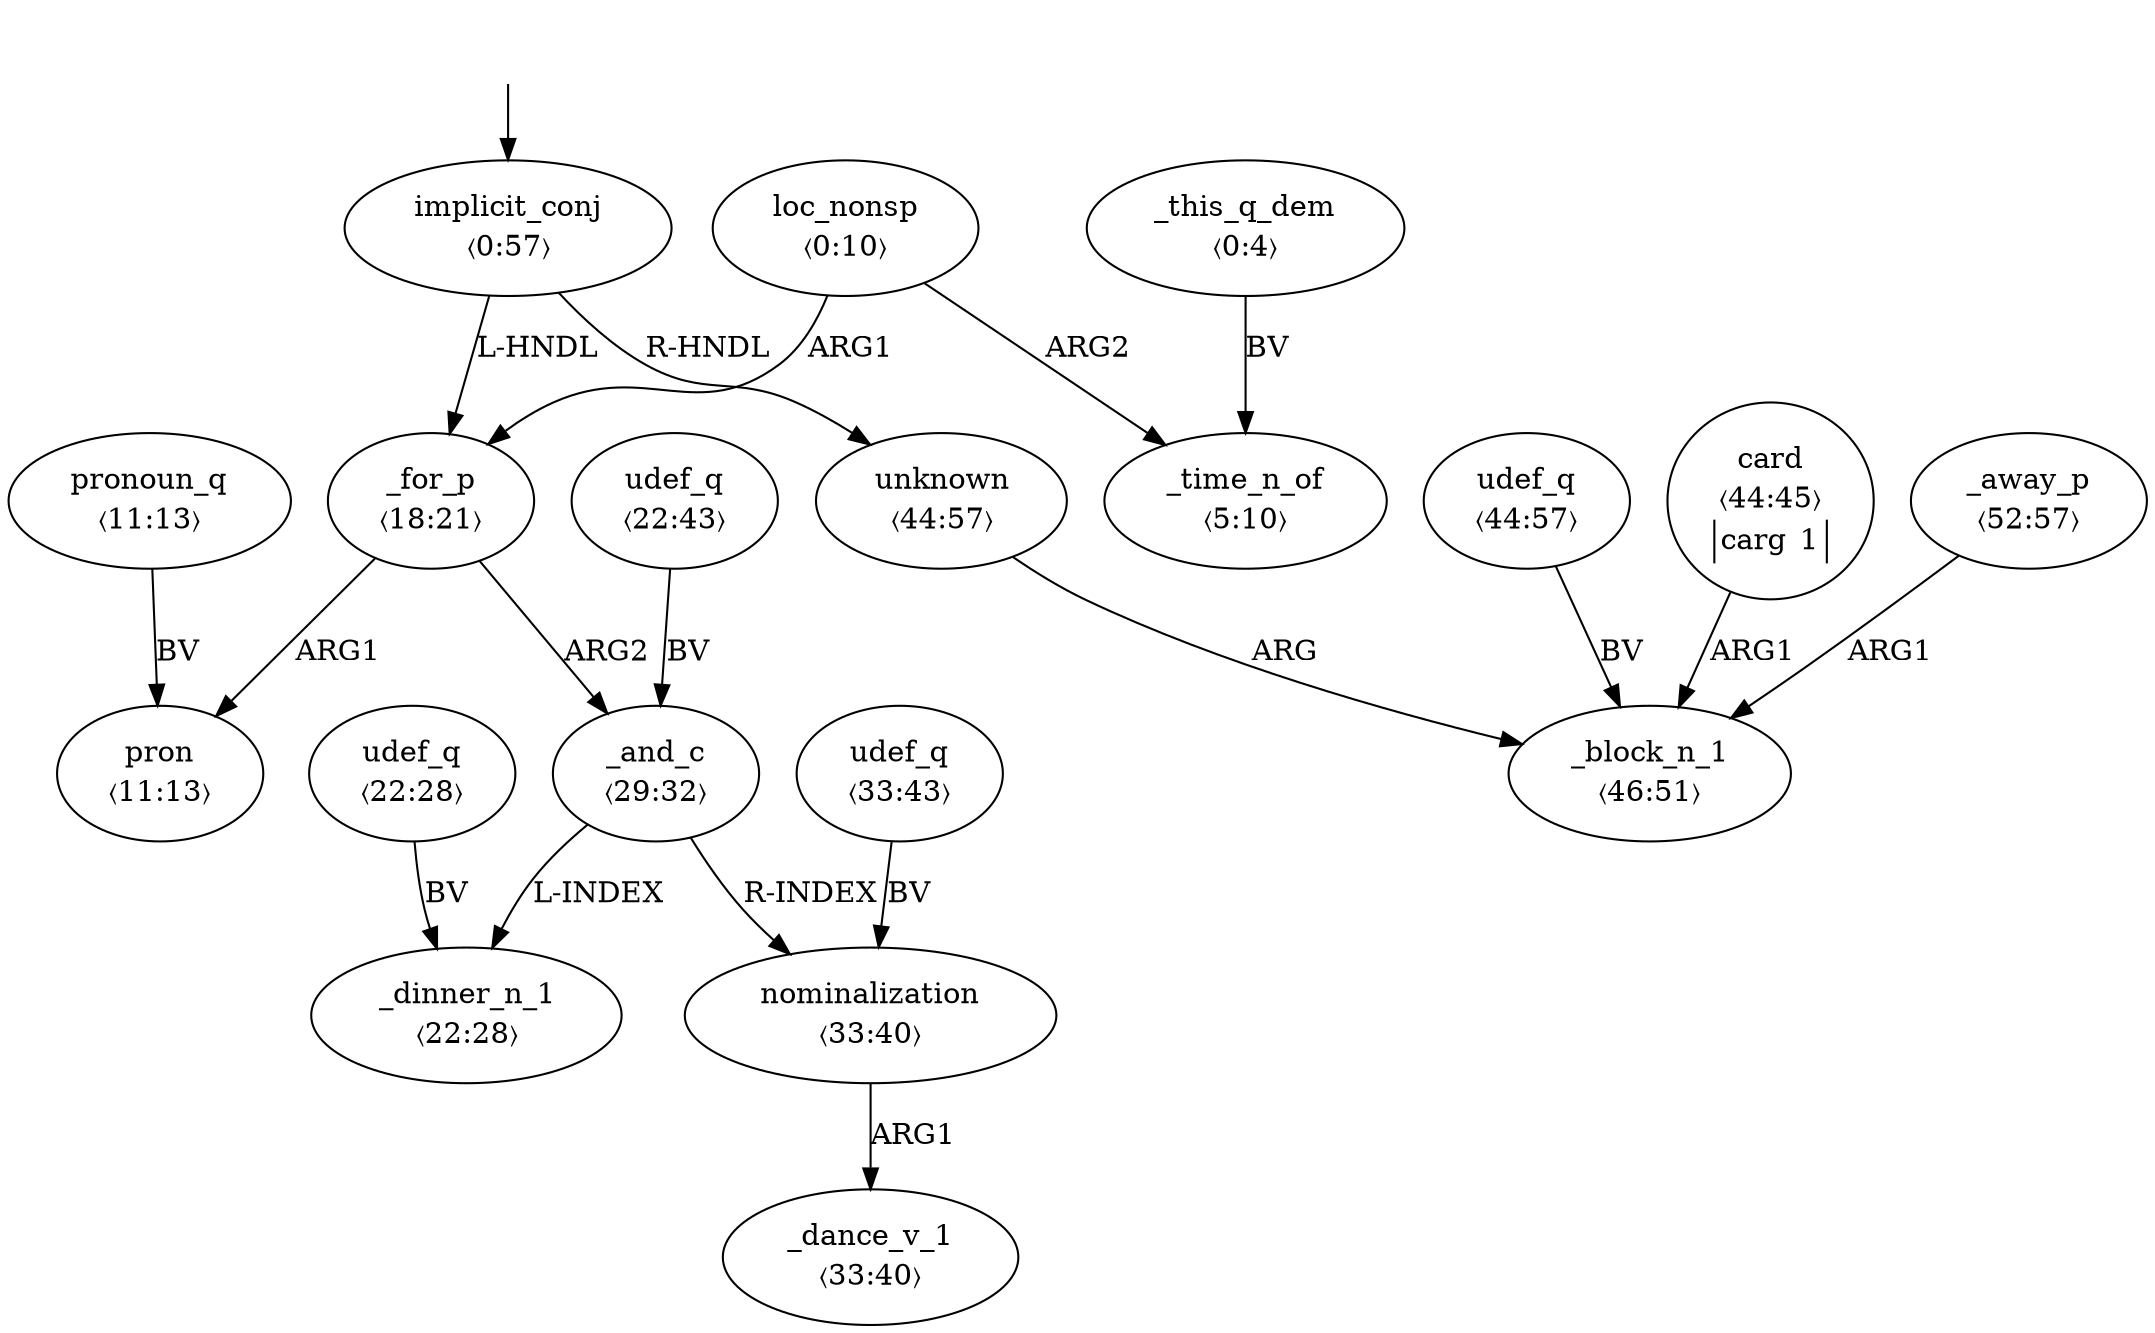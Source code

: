 digraph "20010016" {
  top [ style=invis ];
  top -> 0;
  0 [ label=<<table align="center" border="0" cellspacing="0"><tr><td colspan="2">implicit_conj</td></tr><tr><td colspan="2">〈0:57〉</td></tr></table>> ];
  1 [ label=<<table align="center" border="0" cellspacing="0"><tr><td colspan="2">loc_nonsp</td></tr><tr><td colspan="2">〈0:10〉</td></tr></table>> ];
  2 [ label=<<table align="center" border="0" cellspacing="0"><tr><td colspan="2">_this_q_dem</td></tr><tr><td colspan="2">〈0:4〉</td></tr></table>> ];
  3 [ label=<<table align="center" border="0" cellspacing="0"><tr><td colspan="2">_time_n_of</td></tr><tr><td colspan="2">〈5:10〉</td></tr></table>> ];
  4 [ label=<<table align="center" border="0" cellspacing="0"><tr><td colspan="2">pron</td></tr><tr><td colspan="2">〈11:13〉</td></tr></table>> ];
  5 [ label=<<table align="center" border="0" cellspacing="0"><tr><td colspan="2">pronoun_q</td></tr><tr><td colspan="2">〈11:13〉</td></tr></table>> ];
  6 [ label=<<table align="center" border="0" cellspacing="0"><tr><td colspan="2">_for_p</td></tr><tr><td colspan="2">〈18:21〉</td></tr></table>> ];
  7 [ label=<<table align="center" border="0" cellspacing="0"><tr><td colspan="2">udef_q</td></tr><tr><td colspan="2">〈22:43〉</td></tr></table>> ];
  8 [ label=<<table align="center" border="0" cellspacing="0"><tr><td colspan="2">udef_q</td></tr><tr><td colspan="2">〈22:28〉</td></tr></table>> ];
  9 [ label=<<table align="center" border="0" cellspacing="0"><tr><td colspan="2">_dinner_n_1</td></tr><tr><td colspan="2">〈22:28〉</td></tr></table>> ];
  10 [ label=<<table align="center" border="0" cellspacing="0"><tr><td colspan="2">_and_c</td></tr><tr><td colspan="2">〈29:32〉</td></tr></table>> ];
  11 [ label=<<table align="center" border="0" cellspacing="0"><tr><td colspan="2">udef_q</td></tr><tr><td colspan="2">〈33:43〉</td></tr></table>> ];
  12 [ label=<<table align="center" border="0" cellspacing="0"><tr><td colspan="2">_dance_v_1</td></tr><tr><td colspan="2">〈33:40〉</td></tr></table>> ];
  13 [ label=<<table align="center" border="0" cellspacing="0"><tr><td colspan="2">nominalization</td></tr><tr><td colspan="2">〈33:40〉</td></tr></table>> ];
  14 [ label=<<table align="center" border="0" cellspacing="0"><tr><td colspan="2">unknown</td></tr><tr><td colspan="2">〈44:57〉</td></tr></table>> ];
  15 [ label=<<table align="center" border="0" cellspacing="0"><tr><td colspan="2">udef_q</td></tr><tr><td colspan="2">〈44:57〉</td></tr></table>> ];
  16 [ label=<<table align="center" border="0" cellspacing="0"><tr><td colspan="2">card</td></tr><tr><td colspan="2">〈44:45〉</td></tr><tr><td sides="l" border="1" align="left">carg</td><td sides="r" border="1" align="left">1</td></tr></table>> ];
  17 [ label=<<table align="center" border="0" cellspacing="0"><tr><td colspan="2">_block_n_1</td></tr><tr><td colspan="2">〈46:51〉</td></tr></table>> ];
  18 [ label=<<table align="center" border="0" cellspacing="0"><tr><td colspan="2">_away_p</td></tr><tr><td colspan="2">〈52:57〉</td></tr></table>> ];
  10 -> 9 [ label="L-INDEX" ];
  7 -> 10 [ label="BV" ];
  8 -> 9 [ label="BV" ];
  13 -> 12 [ label="ARG1" ];
  14 -> 17 [ label="ARG" ];
  18 -> 17 [ label="ARG1" ];
  0 -> 14 [ label="R-HNDL" ];
  2 -> 3 [ label="BV" ];
  6 -> 4 [ label="ARG1" ];
  10 -> 13 [ label="R-INDEX" ];
  16 -> 17 [ label="ARG1" ];
  1 -> 3 [ label="ARG2" ];
  6 -> 10 [ label="ARG2" ];
  11 -> 13 [ label="BV" ];
  15 -> 17 [ label="BV" ];
  5 -> 4 [ label="BV" ];
  1 -> 6 [ label="ARG1" ];
  0 -> 6 [ label="L-HNDL" ];
}

